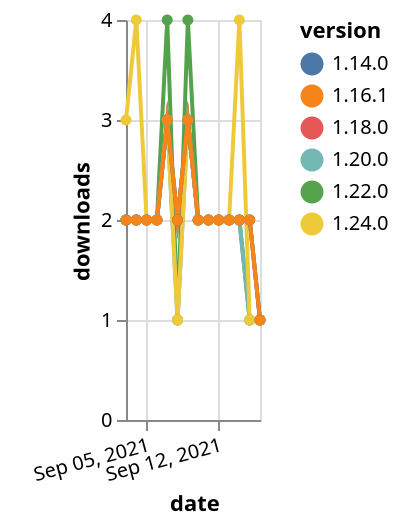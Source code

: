 {"$schema": "https://vega.github.io/schema/vega-lite/v5.json", "description": "A simple bar chart with embedded data.", "data": {"values": [{"date": "2021-09-03", "total": 1459, "delta": 2, "version": "1.18.0"}, {"date": "2021-09-04", "total": 1461, "delta": 2, "version": "1.18.0"}, {"date": "2021-09-05", "total": 1463, "delta": 2, "version": "1.18.0"}, {"date": "2021-09-06", "total": 1465, "delta": 2, "version": "1.18.0"}, {"date": "2021-09-07", "total": 1468, "delta": 3, "version": "1.18.0"}, {"date": "2021-09-08", "total": 1470, "delta": 2, "version": "1.18.0"}, {"date": "2021-09-09", "total": 1473, "delta": 3, "version": "1.18.0"}, {"date": "2021-09-10", "total": 1475, "delta": 2, "version": "1.18.0"}, {"date": "2021-09-11", "total": 1477, "delta": 2, "version": "1.18.0"}, {"date": "2021-09-12", "total": 1479, "delta": 2, "version": "1.18.0"}, {"date": "2021-09-13", "total": 1481, "delta": 2, "version": "1.18.0"}, {"date": "2021-09-14", "total": 1483, "delta": 2, "version": "1.18.0"}, {"date": "2021-09-15", "total": 1485, "delta": 2, "version": "1.18.0"}, {"date": "2021-09-16", "total": 1486, "delta": 1, "version": "1.18.0"}, {"date": "2021-09-03", "total": 711, "delta": 2, "version": "1.22.0"}, {"date": "2021-09-04", "total": 713, "delta": 2, "version": "1.22.0"}, {"date": "2021-09-05", "total": 715, "delta": 2, "version": "1.22.0"}, {"date": "2021-09-06", "total": 717, "delta": 2, "version": "1.22.0"}, {"date": "2021-09-07", "total": 721, "delta": 4, "version": "1.22.0"}, {"date": "2021-09-08", "total": 722, "delta": 1, "version": "1.22.0"}, {"date": "2021-09-09", "total": 726, "delta": 4, "version": "1.22.0"}, {"date": "2021-09-10", "total": 728, "delta": 2, "version": "1.22.0"}, {"date": "2021-09-11", "total": 730, "delta": 2, "version": "1.22.0"}, {"date": "2021-09-12", "total": 732, "delta": 2, "version": "1.22.0"}, {"date": "2021-09-13", "total": 734, "delta": 2, "version": "1.22.0"}, {"date": "2021-09-14", "total": 736, "delta": 2, "version": "1.22.0"}, {"date": "2021-09-15", "total": 737, "delta": 1, "version": "1.22.0"}, {"date": "2021-09-16", "total": 738, "delta": 1, "version": "1.22.0"}, {"date": "2021-09-03", "total": 996, "delta": 2, "version": "1.20.0"}, {"date": "2021-09-04", "total": 998, "delta": 2, "version": "1.20.0"}, {"date": "2021-09-05", "total": 1000, "delta": 2, "version": "1.20.0"}, {"date": "2021-09-06", "total": 1002, "delta": 2, "version": "1.20.0"}, {"date": "2021-09-07", "total": 1005, "delta": 3, "version": "1.20.0"}, {"date": "2021-09-08", "total": 1006, "delta": 1, "version": "1.20.0"}, {"date": "2021-09-09", "total": 1009, "delta": 3, "version": "1.20.0"}, {"date": "2021-09-10", "total": 1011, "delta": 2, "version": "1.20.0"}, {"date": "2021-09-11", "total": 1013, "delta": 2, "version": "1.20.0"}, {"date": "2021-09-12", "total": 1015, "delta": 2, "version": "1.20.0"}, {"date": "2021-09-13", "total": 1017, "delta": 2, "version": "1.20.0"}, {"date": "2021-09-14", "total": 1019, "delta": 2, "version": "1.20.0"}, {"date": "2021-09-15", "total": 1020, "delta": 1, "version": "1.20.0"}, {"date": "2021-09-16", "total": 1021, "delta": 1, "version": "1.20.0"}, {"date": "2021-09-03", "total": 226, "delta": 3, "version": "1.24.0"}, {"date": "2021-09-04", "total": 230, "delta": 4, "version": "1.24.0"}, {"date": "2021-09-05", "total": 232, "delta": 2, "version": "1.24.0"}, {"date": "2021-09-06", "total": 234, "delta": 2, "version": "1.24.0"}, {"date": "2021-09-07", "total": 237, "delta": 3, "version": "1.24.0"}, {"date": "2021-09-08", "total": 238, "delta": 1, "version": "1.24.0"}, {"date": "2021-09-09", "total": 241, "delta": 3, "version": "1.24.0"}, {"date": "2021-09-10", "total": 243, "delta": 2, "version": "1.24.0"}, {"date": "2021-09-11", "total": 245, "delta": 2, "version": "1.24.0"}, {"date": "2021-09-12", "total": 247, "delta": 2, "version": "1.24.0"}, {"date": "2021-09-13", "total": 249, "delta": 2, "version": "1.24.0"}, {"date": "2021-09-14", "total": 253, "delta": 4, "version": "1.24.0"}, {"date": "2021-09-15", "total": 254, "delta": 1, "version": "1.24.0"}, {"date": "2021-09-16", "total": 255, "delta": 1, "version": "1.24.0"}, {"date": "2021-09-03", "total": 2029, "delta": 2, "version": "1.14.0"}, {"date": "2021-09-04", "total": 2031, "delta": 2, "version": "1.14.0"}, {"date": "2021-09-05", "total": 2033, "delta": 2, "version": "1.14.0"}, {"date": "2021-09-06", "total": 2035, "delta": 2, "version": "1.14.0"}, {"date": "2021-09-07", "total": 2038, "delta": 3, "version": "1.14.0"}, {"date": "2021-09-08", "total": 2040, "delta": 2, "version": "1.14.0"}, {"date": "2021-09-09", "total": 2043, "delta": 3, "version": "1.14.0"}, {"date": "2021-09-10", "total": 2045, "delta": 2, "version": "1.14.0"}, {"date": "2021-09-11", "total": 2047, "delta": 2, "version": "1.14.0"}, {"date": "2021-09-12", "total": 2049, "delta": 2, "version": "1.14.0"}, {"date": "2021-09-13", "total": 2051, "delta": 2, "version": "1.14.0"}, {"date": "2021-09-14", "total": 2053, "delta": 2, "version": "1.14.0"}, {"date": "2021-09-15", "total": 2055, "delta": 2, "version": "1.14.0"}, {"date": "2021-09-16", "total": 2056, "delta": 1, "version": "1.14.0"}, {"date": "2021-09-03", "total": 1633, "delta": 2, "version": "1.16.1"}, {"date": "2021-09-04", "total": 1635, "delta": 2, "version": "1.16.1"}, {"date": "2021-09-05", "total": 1637, "delta": 2, "version": "1.16.1"}, {"date": "2021-09-06", "total": 1639, "delta": 2, "version": "1.16.1"}, {"date": "2021-09-07", "total": 1642, "delta": 3, "version": "1.16.1"}, {"date": "2021-09-08", "total": 1644, "delta": 2, "version": "1.16.1"}, {"date": "2021-09-09", "total": 1647, "delta": 3, "version": "1.16.1"}, {"date": "2021-09-10", "total": 1649, "delta": 2, "version": "1.16.1"}, {"date": "2021-09-11", "total": 1651, "delta": 2, "version": "1.16.1"}, {"date": "2021-09-12", "total": 1653, "delta": 2, "version": "1.16.1"}, {"date": "2021-09-13", "total": 1655, "delta": 2, "version": "1.16.1"}, {"date": "2021-09-14", "total": 1657, "delta": 2, "version": "1.16.1"}, {"date": "2021-09-15", "total": 1659, "delta": 2, "version": "1.16.1"}, {"date": "2021-09-16", "total": 1660, "delta": 1, "version": "1.16.1"}]}, "width": "container", "mark": {"type": "line", "point": {"filled": true}}, "encoding": {"x": {"field": "date", "type": "temporal", "timeUnit": "yearmonthdate", "title": "date", "axis": {"labelAngle": -15}}, "y": {"field": "delta", "type": "quantitative", "title": "downloads"}, "color": {"field": "version", "type": "nominal"}, "tooltip": {"field": "delta"}}}